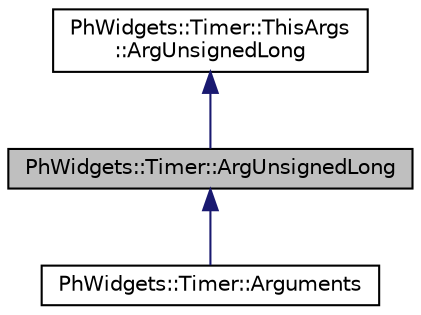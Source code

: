 digraph "PhWidgets::Timer::ArgUnsignedLong"
{
  edge [fontname="Helvetica",fontsize="10",labelfontname="Helvetica",labelfontsize="10"];
  node [fontname="Helvetica",fontsize="10",shape=record];
  Node0 [label="PhWidgets::Timer::ArgUnsignedLong",height=0.2,width=0.4,color="black", fillcolor="grey75", style="filled", fontcolor="black"];
  Node1 -> Node0 [dir="back",color="midnightblue",fontsize="10",style="solid",fontname="Helvetica"];
  Node1 [label="PhWidgets::Timer::ThisArgs\l::ArgUnsignedLong",height=0.2,width=0.4,color="black", fillcolor="white", style="filled",URL="$struct_ph_widgets_1_1_timer_1_1_this_args_1_1_arg_unsigned_long.html"];
  Node0 -> Node2 [dir="back",color="midnightblue",fontsize="10",style="solid",fontname="Helvetica"];
  Node2 [label="PhWidgets::Timer::Arguments",height=0.2,width=0.4,color="black", fillcolor="white", style="filled",URL="$struct_ph_widgets_1_1_timer_1_1_arguments.html"];
}
